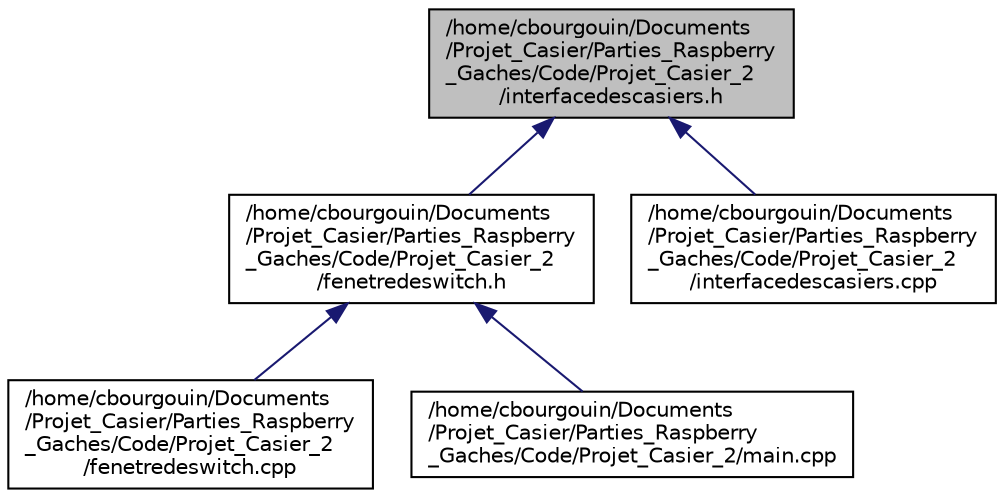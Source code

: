 digraph "/home/cbourgouin/Documents/Projet_Casier/Parties_Raspberry_Gaches/Code/Projet_Casier_2/interfacedescasiers.h"
{
 // LATEX_PDF_SIZE
  edge [fontname="Helvetica",fontsize="10",labelfontname="Helvetica",labelfontsize="10"];
  node [fontname="Helvetica",fontsize="10",shape=record];
  Node1 [label="/home/cbourgouin/Documents\l/Projet_Casier/Parties_Raspberry\l_Gaches/Code/Projet_Casier_2\l/interfacedescasiers.h",height=0.2,width=0.4,color="black", fillcolor="grey75", style="filled", fontcolor="black",tooltip=" "];
  Node1 -> Node2 [dir="back",color="midnightblue",fontsize="10",style="solid",fontname="Helvetica"];
  Node2 [label="/home/cbourgouin/Documents\l/Projet_Casier/Parties_Raspberry\l_Gaches/Code/Projet_Casier_2\l/fenetredeswitch.h",height=0.2,width=0.4,color="black", fillcolor="white", style="filled",URL="$fenetredeswitch_8h.html",tooltip="Déclaration de la classe visuel fenetreDeSwitch."];
  Node2 -> Node3 [dir="back",color="midnightblue",fontsize="10",style="solid",fontname="Helvetica"];
  Node3 [label="/home/cbourgouin/Documents\l/Projet_Casier/Parties_Raspberry\l_Gaches/Code/Projet_Casier_2\l/fenetredeswitch.cpp",height=0.2,width=0.4,color="black", fillcolor="white", style="filled",URL="$fenetredeswitch_8cpp.html",tooltip="Implémentation de la classe visuel fenetreDeSwitch."];
  Node2 -> Node4 [dir="back",color="midnightblue",fontsize="10",style="solid",fontname="Helvetica"];
  Node4 [label="/home/cbourgouin/Documents\l/Projet_Casier/Parties_Raspberry\l_Gaches/Code/Projet_Casier_2/main.cpp",height=0.2,width=0.4,color="black", fillcolor="white", style="filled",URL="$main_8cpp.html",tooltip=" "];
  Node1 -> Node5 [dir="back",color="midnightblue",fontsize="10",style="solid",fontname="Helvetica"];
  Node5 [label="/home/cbourgouin/Documents\l/Projet_Casier/Parties_Raspberry\l_Gaches/Code/Projet_Casier_2\l/interfacedescasiers.cpp",height=0.2,width=0.4,color="black", fillcolor="white", style="filled",URL="$interfacedescasiers_8cpp.html",tooltip="Implémentation de la classe visuel InterfaceDesCasiers."];
}
